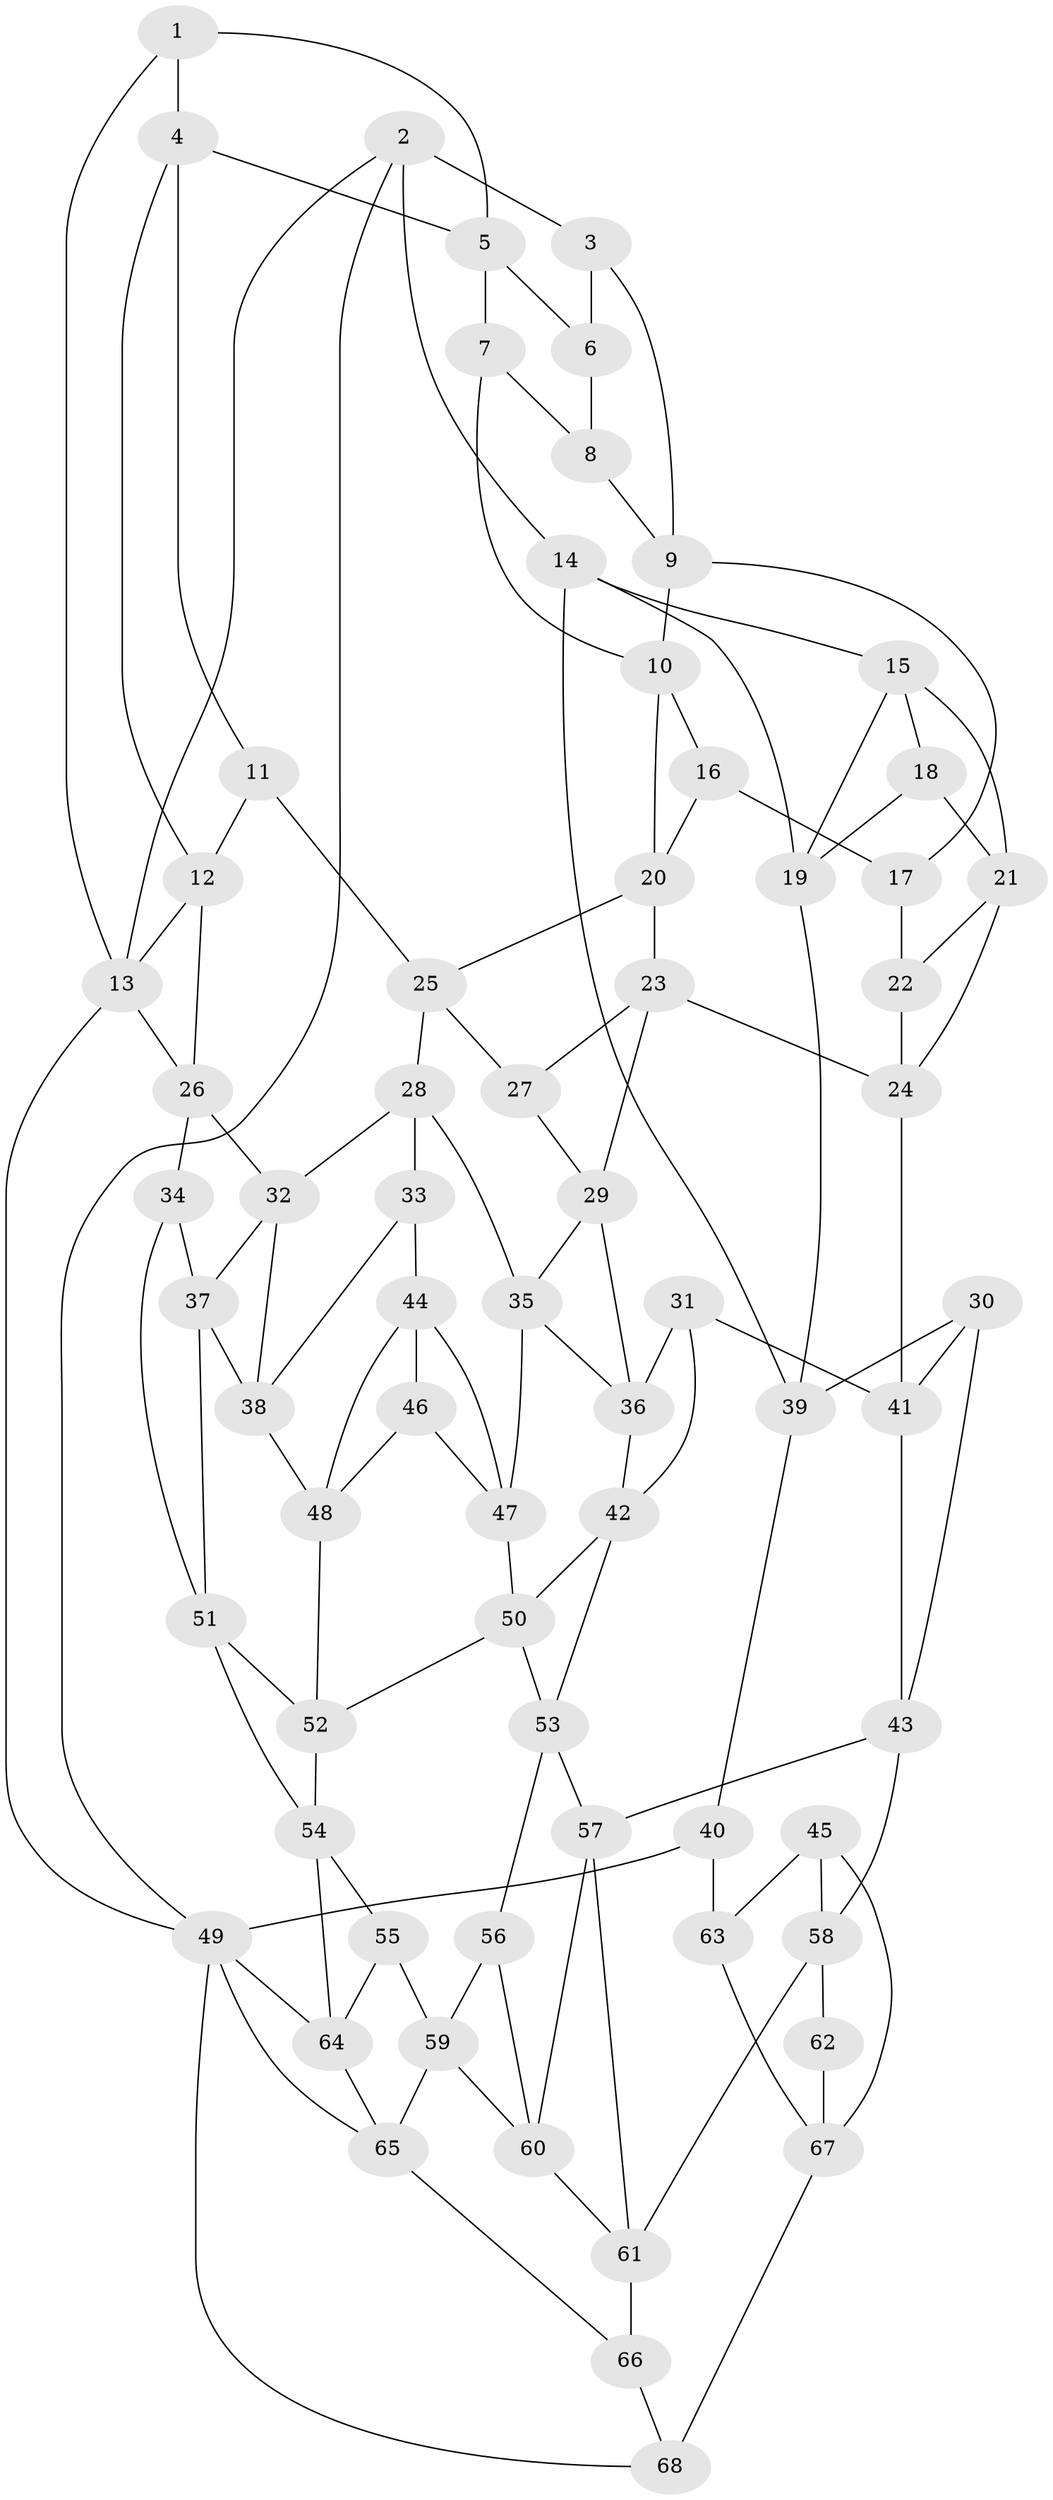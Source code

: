 // original degree distribution, {3: 0.014705882352941176, 4: 0.22794117647058823, 6: 0.21323529411764705, 5: 0.5441176470588235}
// Generated by graph-tools (version 1.1) at 2025/03/03/09/25 03:03:29]
// undirected, 68 vertices, 125 edges
graph export_dot {
graph [start="1"]
  node [color=gray90,style=filled];
  1;
  2;
  3;
  4;
  5;
  6;
  7;
  8;
  9;
  10;
  11;
  12;
  13;
  14;
  15;
  16;
  17;
  18;
  19;
  20;
  21;
  22;
  23;
  24;
  25;
  26;
  27;
  28;
  29;
  30;
  31;
  32;
  33;
  34;
  35;
  36;
  37;
  38;
  39;
  40;
  41;
  42;
  43;
  44;
  45;
  46;
  47;
  48;
  49;
  50;
  51;
  52;
  53;
  54;
  55;
  56;
  57;
  58;
  59;
  60;
  61;
  62;
  63;
  64;
  65;
  66;
  67;
  68;
  1 -- 4 [weight=1.0];
  1 -- 5 [weight=1.0];
  1 -- 13 [weight=1.0];
  2 -- 3 [weight=1.0];
  2 -- 13 [weight=1.0];
  2 -- 14 [weight=2.0];
  2 -- 49 [weight=1.0];
  3 -- 6 [weight=2.0];
  3 -- 9 [weight=1.0];
  4 -- 5 [weight=1.0];
  4 -- 11 [weight=1.0];
  4 -- 12 [weight=1.0];
  5 -- 6 [weight=1.0];
  5 -- 7 [weight=1.0];
  6 -- 8 [weight=2.0];
  7 -- 8 [weight=1.0];
  7 -- 10 [weight=1.0];
  8 -- 9 [weight=1.0];
  9 -- 10 [weight=1.0];
  9 -- 17 [weight=1.0];
  10 -- 16 [weight=1.0];
  10 -- 20 [weight=1.0];
  11 -- 12 [weight=1.0];
  11 -- 25 [weight=1.0];
  12 -- 13 [weight=1.0];
  12 -- 26 [weight=1.0];
  13 -- 26 [weight=1.0];
  13 -- 49 [weight=1.0];
  14 -- 15 [weight=1.0];
  14 -- 19 [weight=1.0];
  14 -- 39 [weight=1.0];
  15 -- 18 [weight=1.0];
  15 -- 19 [weight=1.0];
  15 -- 21 [weight=1.0];
  16 -- 17 [weight=1.0];
  16 -- 20 [weight=1.0];
  17 -- 22 [weight=2.0];
  18 -- 19 [weight=1.0];
  18 -- 21 [weight=1.0];
  19 -- 39 [weight=1.0];
  20 -- 23 [weight=1.0];
  20 -- 25 [weight=1.0];
  21 -- 22 [weight=1.0];
  21 -- 24 [weight=1.0];
  22 -- 24 [weight=1.0];
  23 -- 24 [weight=1.0];
  23 -- 27 [weight=1.0];
  23 -- 29 [weight=1.0];
  24 -- 41 [weight=1.0];
  25 -- 27 [weight=1.0];
  25 -- 28 [weight=1.0];
  26 -- 32 [weight=1.0];
  26 -- 34 [weight=1.0];
  27 -- 29 [weight=1.0];
  28 -- 32 [weight=1.0];
  28 -- 33 [weight=1.0];
  28 -- 35 [weight=1.0];
  29 -- 35 [weight=1.0];
  29 -- 36 [weight=1.0];
  30 -- 39 [weight=1.0];
  30 -- 41 [weight=1.0];
  30 -- 43 [weight=1.0];
  31 -- 36 [weight=1.0];
  31 -- 41 [weight=1.0];
  31 -- 42 [weight=1.0];
  32 -- 37 [weight=1.0];
  32 -- 38 [weight=1.0];
  33 -- 38 [weight=1.0];
  33 -- 44 [weight=1.0];
  34 -- 37 [weight=1.0];
  34 -- 51 [weight=1.0];
  35 -- 36 [weight=1.0];
  35 -- 47 [weight=1.0];
  36 -- 42 [weight=1.0];
  37 -- 38 [weight=1.0];
  37 -- 51 [weight=1.0];
  38 -- 48 [weight=1.0];
  39 -- 40 [weight=1.0];
  40 -- 49 [weight=1.0];
  40 -- 63 [weight=2.0];
  41 -- 43 [weight=1.0];
  42 -- 50 [weight=1.0];
  42 -- 53 [weight=1.0];
  43 -- 57 [weight=1.0];
  43 -- 58 [weight=1.0];
  44 -- 46 [weight=1.0];
  44 -- 47 [weight=1.0];
  44 -- 48 [weight=1.0];
  45 -- 58 [weight=1.0];
  45 -- 63 [weight=1.0];
  45 -- 67 [weight=1.0];
  46 -- 47 [weight=1.0];
  46 -- 48 [weight=1.0];
  47 -- 50 [weight=1.0];
  48 -- 52 [weight=1.0];
  49 -- 64 [weight=1.0];
  49 -- 65 [weight=1.0];
  49 -- 68 [weight=1.0];
  50 -- 52 [weight=1.0];
  50 -- 53 [weight=1.0];
  51 -- 52 [weight=1.0];
  51 -- 54 [weight=1.0];
  52 -- 54 [weight=1.0];
  53 -- 56 [weight=1.0];
  53 -- 57 [weight=1.0];
  54 -- 55 [weight=1.0];
  54 -- 64 [weight=1.0];
  55 -- 59 [weight=1.0];
  55 -- 64 [weight=1.0];
  56 -- 59 [weight=1.0];
  56 -- 60 [weight=1.0];
  57 -- 60 [weight=1.0];
  57 -- 61 [weight=1.0];
  58 -- 61 [weight=1.0];
  58 -- 62 [weight=1.0];
  59 -- 60 [weight=1.0];
  59 -- 65 [weight=1.0];
  60 -- 61 [weight=1.0];
  61 -- 66 [weight=1.0];
  62 -- 67 [weight=2.0];
  63 -- 67 [weight=1.0];
  64 -- 65 [weight=1.0];
  65 -- 66 [weight=1.0];
  66 -- 68 [weight=1.0];
  67 -- 68 [weight=2.0];
}
